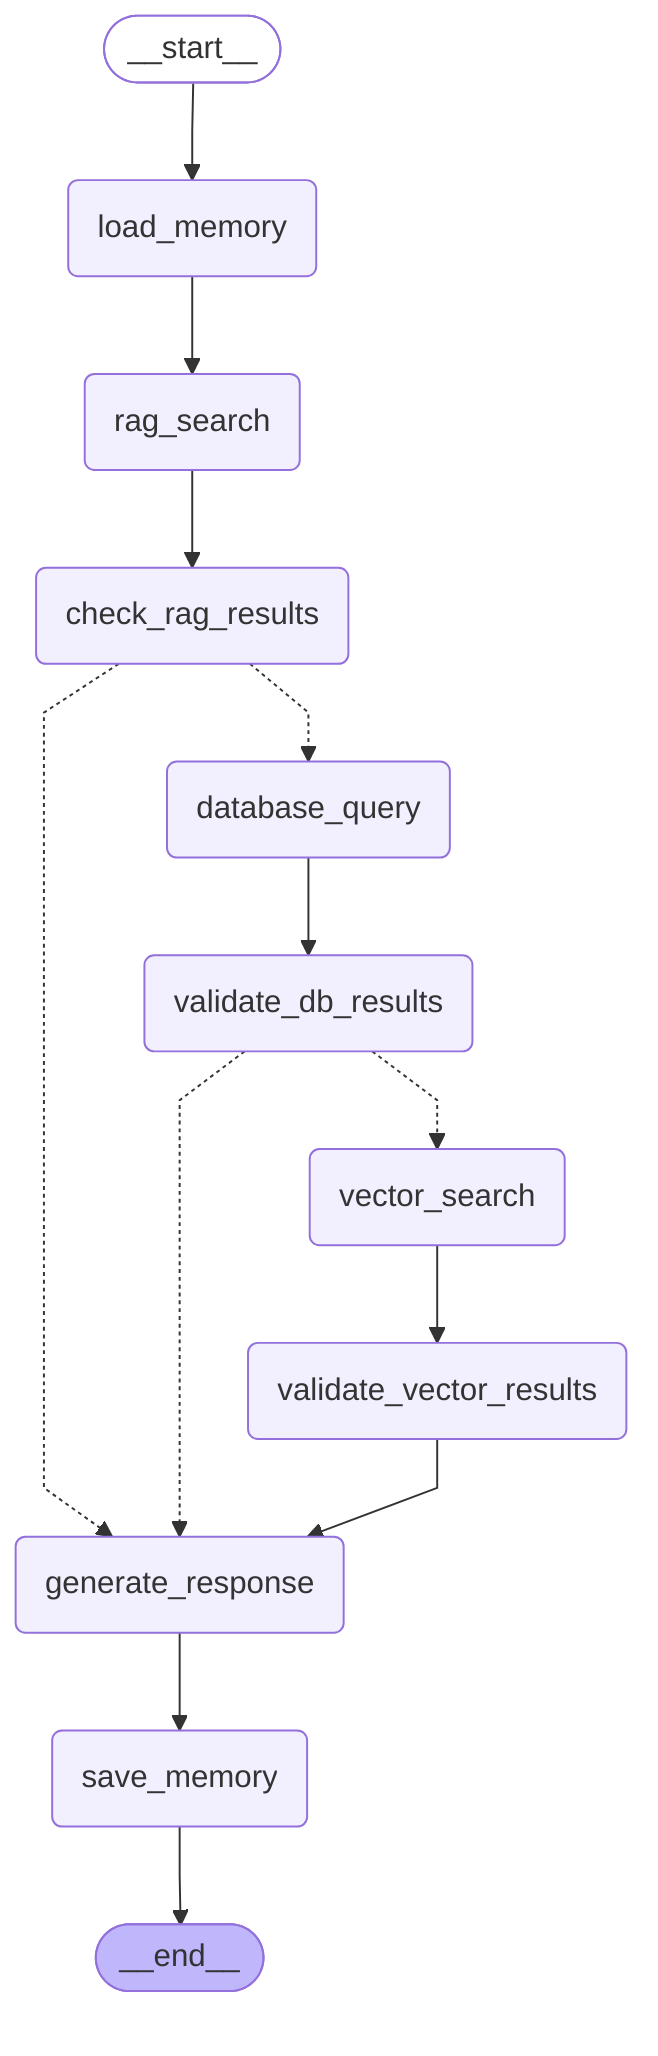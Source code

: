 ---
config:
  flowchart:
    curve: linear
---
graph TD;
	__start__([<p>__start__</p>]):::first
	load_memory(load_memory)
	rag_search(rag_search)
	check_rag_results(check_rag_results)
	database_query(database_query)
	validate_db_results(validate_db_results)
	vector_search(vector_search)
	validate_vector_results(validate_vector_results)
	generate_response(generate_response)
	save_memory(save_memory)
	__end__([<p>__end__</p>]):::last
	__start__ --> load_memory;
	check_rag_results -.-> database_query;
	check_rag_results -.-> generate_response;
	database_query --> validate_db_results;
	generate_response --> save_memory;
	load_memory --> rag_search;
	rag_search --> check_rag_results;
	validate_db_results -.-> generate_response;
	validate_db_results -.-> vector_search;
	validate_vector_results --> generate_response;
	vector_search --> validate_vector_results;
	save_memory --> __end__;
	classDef default fill:#f2f0ff,line-height:1.2
	classDef first fill-opacity:0
	classDef last fill:#bfb6fc